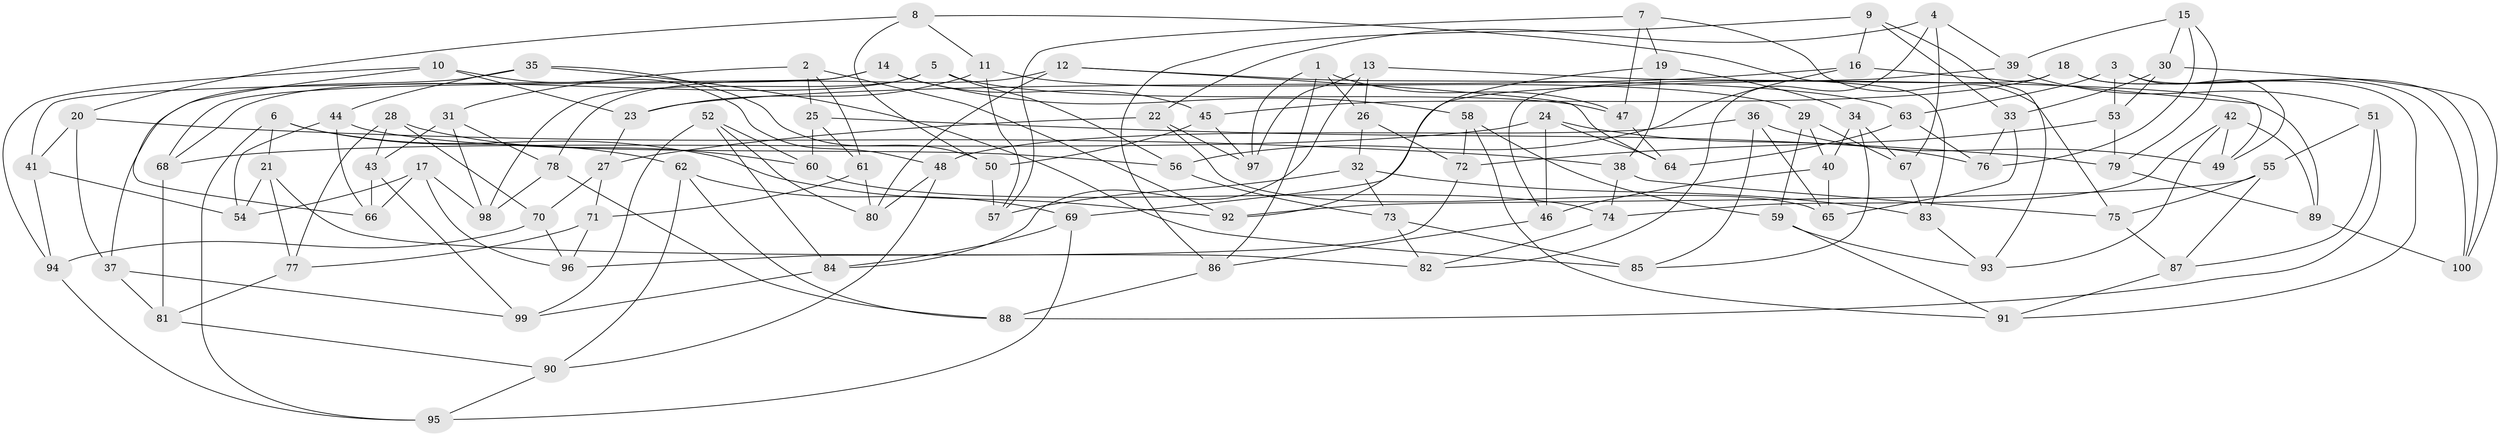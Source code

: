// Generated by graph-tools (version 1.1) at 2025/39/02/21/25 10:39:01]
// undirected, 100 vertices, 200 edges
graph export_dot {
graph [start="1"]
  node [color=gray90,style=filled];
  1;
  2;
  3;
  4;
  5;
  6;
  7;
  8;
  9;
  10;
  11;
  12;
  13;
  14;
  15;
  16;
  17;
  18;
  19;
  20;
  21;
  22;
  23;
  24;
  25;
  26;
  27;
  28;
  29;
  30;
  31;
  32;
  33;
  34;
  35;
  36;
  37;
  38;
  39;
  40;
  41;
  42;
  43;
  44;
  45;
  46;
  47;
  48;
  49;
  50;
  51;
  52;
  53;
  54;
  55;
  56;
  57;
  58;
  59;
  60;
  61;
  62;
  63;
  64;
  65;
  66;
  67;
  68;
  69;
  70;
  71;
  72;
  73;
  74;
  75;
  76;
  77;
  78;
  79;
  80;
  81;
  82;
  83;
  84;
  85;
  86;
  87;
  88;
  89;
  90;
  91;
  92;
  93;
  94;
  95;
  96;
  97;
  98;
  99;
  100;
  1 -- 97;
  1 -- 47;
  1 -- 86;
  1 -- 26;
  2 -- 61;
  2 -- 25;
  2 -- 92;
  2 -- 31;
  3 -- 49;
  3 -- 53;
  3 -- 100;
  3 -- 63;
  4 -- 67;
  4 -- 39;
  4 -- 22;
  4 -- 82;
  5 -- 56;
  5 -- 68;
  5 -- 47;
  5 -- 98;
  6 -- 21;
  6 -- 95;
  6 -- 62;
  6 -- 92;
  7 -- 19;
  7 -- 57;
  7 -- 75;
  7 -- 47;
  8 -- 20;
  8 -- 11;
  8 -- 83;
  8 -- 50;
  9 -- 86;
  9 -- 33;
  9 -- 16;
  9 -- 93;
  10 -- 23;
  10 -- 66;
  10 -- 94;
  10 -- 48;
  11 -- 29;
  11 -- 23;
  11 -- 57;
  12 -- 63;
  12 -- 78;
  12 -- 80;
  12 -- 64;
  13 -- 97;
  13 -- 89;
  13 -- 26;
  13 -- 84;
  14 -- 45;
  14 -- 68;
  14 -- 58;
  14 -- 41;
  15 -- 39;
  15 -- 30;
  15 -- 79;
  15 -- 76;
  16 -- 23;
  16 -- 49;
  16 -- 56;
  17 -- 96;
  17 -- 98;
  17 -- 66;
  17 -- 54;
  18 -- 91;
  18 -- 45;
  18 -- 46;
  18 -- 100;
  19 -- 38;
  19 -- 34;
  19 -- 92;
  20 -- 41;
  20 -- 38;
  20 -- 37;
  21 -- 77;
  21 -- 54;
  21 -- 82;
  22 -- 65;
  22 -- 97;
  22 -- 27;
  23 -- 27;
  24 -- 64;
  24 -- 68;
  24 -- 76;
  24 -- 46;
  25 -- 61;
  25 -- 60;
  25 -- 79;
  26 -- 32;
  26 -- 72;
  27 -- 70;
  27 -- 71;
  28 -- 77;
  28 -- 43;
  28 -- 60;
  28 -- 70;
  29 -- 67;
  29 -- 59;
  29 -- 40;
  30 -- 100;
  30 -- 33;
  30 -- 53;
  31 -- 98;
  31 -- 43;
  31 -- 78;
  32 -- 57;
  32 -- 83;
  32 -- 73;
  33 -- 76;
  33 -- 65;
  34 -- 85;
  34 -- 40;
  34 -- 67;
  35 -- 50;
  35 -- 44;
  35 -- 37;
  35 -- 85;
  36 -- 65;
  36 -- 49;
  36 -- 85;
  36 -- 48;
  37 -- 81;
  37 -- 99;
  38 -- 74;
  38 -- 75;
  39 -- 69;
  39 -- 51;
  40 -- 46;
  40 -- 65;
  41 -- 54;
  41 -- 94;
  42 -- 74;
  42 -- 93;
  42 -- 89;
  42 -- 49;
  43 -- 99;
  43 -- 66;
  44 -- 54;
  44 -- 66;
  44 -- 56;
  45 -- 50;
  45 -- 97;
  46 -- 86;
  47 -- 64;
  48 -- 90;
  48 -- 80;
  50 -- 57;
  51 -- 55;
  51 -- 87;
  51 -- 88;
  52 -- 80;
  52 -- 99;
  52 -- 84;
  52 -- 60;
  53 -- 79;
  53 -- 72;
  55 -- 87;
  55 -- 75;
  55 -- 92;
  56 -- 73;
  58 -- 72;
  58 -- 59;
  58 -- 91;
  59 -- 91;
  59 -- 93;
  60 -- 74;
  61 -- 80;
  61 -- 71;
  62 -- 90;
  62 -- 88;
  62 -- 69;
  63 -- 64;
  63 -- 76;
  67 -- 83;
  68 -- 81;
  69 -- 95;
  69 -- 84;
  70 -- 94;
  70 -- 96;
  71 -- 96;
  71 -- 77;
  72 -- 96;
  73 -- 85;
  73 -- 82;
  74 -- 82;
  75 -- 87;
  77 -- 81;
  78 -- 98;
  78 -- 88;
  79 -- 89;
  81 -- 90;
  83 -- 93;
  84 -- 99;
  86 -- 88;
  87 -- 91;
  89 -- 100;
  90 -- 95;
  94 -- 95;
}

